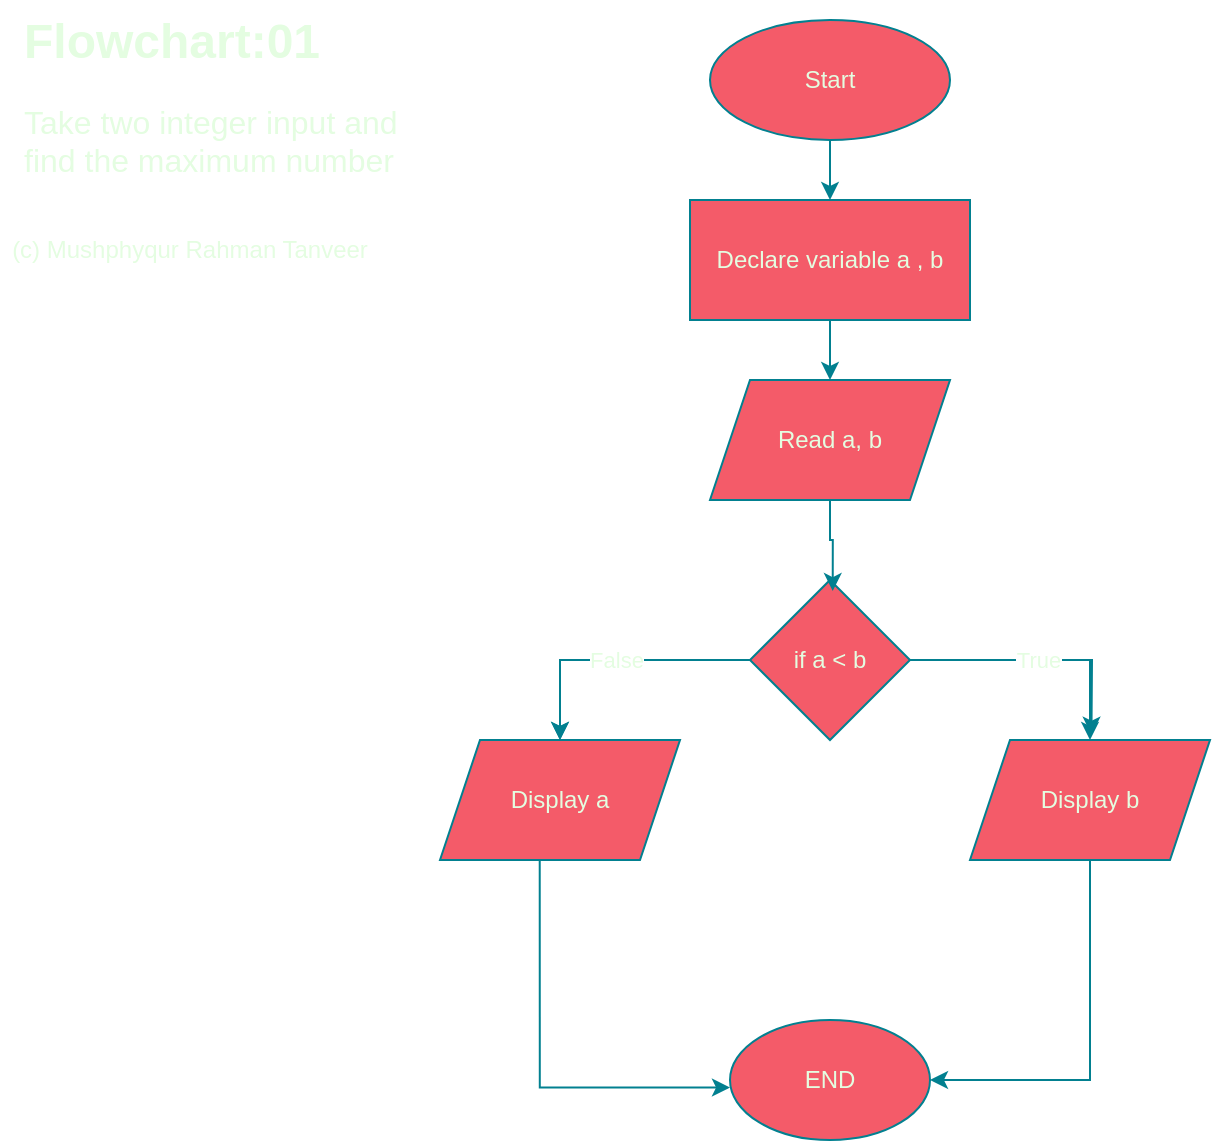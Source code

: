 <mxfile version="24.7.8">
  <diagram name="Page-1" id="fuwz5Sc59qRxCujhP0xN">
    <mxGraphModel dx="647" dy="447" grid="1" gridSize="10" guides="1" tooltips="1" connect="1" arrows="1" fold="1" page="1" pageScale="1" pageWidth="850" pageHeight="1100" math="0" shadow="0">
      <root>
        <mxCell id="0" />
        <mxCell id="1" parent="0" />
        <mxCell id="cds_WwHr6WMlBKBVOPda-1" value="&lt;h1 style=&quot;margin-top: 0px;&quot;&gt;Flowchart:01&lt;/h1&gt;&lt;p&gt;&lt;font style=&quot;font-size: 16px;&quot;&gt;Take two integer input and find the maximum number&lt;/font&gt;&lt;/p&gt;" style="text;html=1;whiteSpace=wrap;overflow=hidden;rounded=0;labelBackgroundColor=none;fontColor=#E4FDE1;" vertex="1" parent="1">
          <mxGeometry x="80" y="40" width="200" height="100" as="geometry" />
        </mxCell>
        <mxCell id="cds_WwHr6WMlBKBVOPda-2" value="(c) Mushphyqur Rahman Tanveer" style="text;html=1;align=center;verticalAlign=middle;whiteSpace=wrap;rounded=0;labelBackgroundColor=none;fontColor=#E4FDE1;" vertex="1" parent="1">
          <mxGeometry x="70" y="150" width="190" height="30" as="geometry" />
        </mxCell>
        <mxCell id="cds_WwHr6WMlBKBVOPda-5" style="edgeStyle=orthogonalEdgeStyle;rounded=0;orthogonalLoop=1;jettySize=auto;html=1;labelBackgroundColor=none;strokeColor=#028090;fontColor=default;" edge="1" parent="1" source="cds_WwHr6WMlBKBVOPda-3" target="cds_WwHr6WMlBKBVOPda-4">
          <mxGeometry relative="1" as="geometry" />
        </mxCell>
        <mxCell id="cds_WwHr6WMlBKBVOPda-3" value="Start" style="ellipse;whiteSpace=wrap;html=1;labelBackgroundColor=none;fillColor=#F45B69;strokeColor=#028090;fontColor=#E4FDE1;" vertex="1" parent="1">
          <mxGeometry x="425" y="50" width="120" height="60" as="geometry" />
        </mxCell>
        <mxCell id="cds_WwHr6WMlBKBVOPda-7" style="edgeStyle=orthogonalEdgeStyle;rounded=0;orthogonalLoop=1;jettySize=auto;html=1;exitX=0.5;exitY=1;exitDx=0;exitDy=0;entryX=0.5;entryY=0;entryDx=0;entryDy=0;labelBackgroundColor=none;strokeColor=#028090;fontColor=default;" edge="1" parent="1" source="cds_WwHr6WMlBKBVOPda-4" target="cds_WwHr6WMlBKBVOPda-6">
          <mxGeometry relative="1" as="geometry" />
        </mxCell>
        <mxCell id="cds_WwHr6WMlBKBVOPda-4" value="Declare variable a ,&lt;span style=&quot;background-color: initial;&quot;&gt;&amp;nbsp;b&lt;/span&gt;" style="rounded=0;whiteSpace=wrap;html=1;labelBackgroundColor=none;fillColor=#F45B69;strokeColor=#028090;fontColor=#E4FDE1;" vertex="1" parent="1">
          <mxGeometry x="415" y="140" width="140" height="60" as="geometry" />
        </mxCell>
        <mxCell id="cds_WwHr6WMlBKBVOPda-6" value="Read a, b" style="shape=parallelogram;perimeter=parallelogramPerimeter;whiteSpace=wrap;html=1;fixedSize=1;labelBackgroundColor=none;fillColor=#F45B69;strokeColor=#028090;fontColor=#E4FDE1;" vertex="1" parent="1">
          <mxGeometry x="425" y="230" width="120" height="60" as="geometry" />
        </mxCell>
        <mxCell id="cds_WwHr6WMlBKBVOPda-13" style="edgeStyle=orthogonalEdgeStyle;rounded=0;orthogonalLoop=1;jettySize=auto;html=1;exitX=0;exitY=0.5;exitDx=0;exitDy=0;entryX=0.5;entryY=0;entryDx=0;entryDy=0;strokeColor=#028090;fontColor=#E4FDE1;fillColor=#F45B69;" edge="1" parent="1" source="cds_WwHr6WMlBKBVOPda-8" target="cds_WwHr6WMlBKBVOPda-12">
          <mxGeometry relative="1" as="geometry" />
        </mxCell>
        <mxCell id="cds_WwHr6WMlBKBVOPda-14" style="edgeStyle=orthogonalEdgeStyle;rounded=0;orthogonalLoop=1;jettySize=auto;html=1;exitX=1;exitY=0.5;exitDx=0;exitDy=0;entryX=0.5;entryY=0;entryDx=0;entryDy=0;strokeColor=#028090;fontColor=#E4FDE1;fillColor=#F45B69;" edge="1" parent="1" source="cds_WwHr6WMlBKBVOPda-8" target="cds_WwHr6WMlBKBVOPda-11">
          <mxGeometry relative="1" as="geometry" />
        </mxCell>
        <mxCell id="cds_WwHr6WMlBKBVOPda-8" value="if a &amp;lt; b" style="rhombus;whiteSpace=wrap;html=1;labelBackgroundColor=none;fillColor=#F45B69;strokeColor=#028090;fontColor=#E4FDE1;" vertex="1" parent="1">
          <mxGeometry x="445" y="330" width="80" height="80" as="geometry" />
        </mxCell>
        <mxCell id="cds_WwHr6WMlBKBVOPda-10" style="edgeStyle=orthogonalEdgeStyle;rounded=0;orthogonalLoop=1;jettySize=auto;html=1;entryX=0.517;entryY=0.069;entryDx=0;entryDy=0;entryPerimeter=0;labelBackgroundColor=none;strokeColor=#028090;fontColor=default;" edge="1" parent="1" source="cds_WwHr6WMlBKBVOPda-6" target="cds_WwHr6WMlBKBVOPda-8">
          <mxGeometry relative="1" as="geometry" />
        </mxCell>
        <mxCell id="cds_WwHr6WMlBKBVOPda-30" style="edgeStyle=orthogonalEdgeStyle;rounded=0;orthogonalLoop=1;jettySize=auto;html=1;strokeColor=#028090;fontColor=#E4FDE1;fillColor=#F45B69;entryX=1;entryY=0.5;entryDx=0;entryDy=0;exitX=0.5;exitY=1;exitDx=0;exitDy=0;" edge="1" parent="1" source="cds_WwHr6WMlBKBVOPda-11" target="cds_WwHr6WMlBKBVOPda-25">
          <mxGeometry relative="1" as="geometry">
            <mxPoint x="615" y="580" as="targetPoint" />
          </mxGeometry>
        </mxCell>
        <mxCell id="cds_WwHr6WMlBKBVOPda-11" value="Display b" style="shape=parallelogram;perimeter=parallelogramPerimeter;whiteSpace=wrap;html=1;fixedSize=1;labelBackgroundColor=none;fillColor=#F45B69;strokeColor=#028090;fontColor=#E4FDE1;" vertex="1" parent="1">
          <mxGeometry x="555" y="410" width="120" height="60" as="geometry" />
        </mxCell>
        <mxCell id="cds_WwHr6WMlBKBVOPda-12" value="Display a" style="shape=parallelogram;perimeter=parallelogramPerimeter;whiteSpace=wrap;html=1;fixedSize=1;labelBackgroundColor=none;fillColor=#F45B69;strokeColor=#028090;fontColor=#E4FDE1;" vertex="1" parent="1">
          <mxGeometry x="290" y="410" width="120" height="60" as="geometry" />
        </mxCell>
        <mxCell id="cds_WwHr6WMlBKBVOPda-18" value="" style="endArrow=classic;html=1;rounded=0;strokeColor=#028090;fontColor=#E4FDE1;fillColor=#F45B69;entryX=0.5;entryY=0;entryDx=0;entryDy=0;exitX=0;exitY=0.5;exitDx=0;exitDy=0;" edge="1" parent="1" source="cds_WwHr6WMlBKBVOPda-8" target="cds_WwHr6WMlBKBVOPda-12">
          <mxGeometry relative="1" as="geometry">
            <mxPoint x="440" y="420" as="sourcePoint" />
            <mxPoint x="540" y="420" as="targetPoint" />
            <Array as="points">
              <mxPoint x="350" y="370" />
            </Array>
          </mxGeometry>
        </mxCell>
        <mxCell id="cds_WwHr6WMlBKBVOPda-19" value="False" style="edgeLabel;resizable=0;html=1;;align=center;verticalAlign=middle;strokeColor=#028090;fontColor=#E4FDE1;fillColor=#F45B69;" connectable="0" vertex="1" parent="cds_WwHr6WMlBKBVOPda-18">
          <mxGeometry relative="1" as="geometry" />
        </mxCell>
        <mxCell id="cds_WwHr6WMlBKBVOPda-23" value="" style="endArrow=classic;html=1;rounded=0;strokeColor=#028090;fontColor=#E4FDE1;fillColor=#F45B69;exitX=1;exitY=0.5;exitDx=0;exitDy=0;entryX=0.506;entryY=-0.044;entryDx=0;entryDy=0;entryPerimeter=0;" edge="1" parent="1" source="cds_WwHr6WMlBKBVOPda-8" target="cds_WwHr6WMlBKBVOPda-11">
          <mxGeometry relative="1" as="geometry">
            <mxPoint x="420" y="410" as="sourcePoint" />
            <mxPoint x="520" y="410" as="targetPoint" />
            <Array as="points">
              <mxPoint x="616" y="370" />
            </Array>
          </mxGeometry>
        </mxCell>
        <mxCell id="cds_WwHr6WMlBKBVOPda-24" value="True" style="edgeLabel;resizable=0;html=1;;align=center;verticalAlign=middle;strokeColor=#028090;fontColor=#E4FDE1;fillColor=#F45B69;" connectable="0" vertex="1" parent="cds_WwHr6WMlBKBVOPda-23">
          <mxGeometry relative="1" as="geometry" />
        </mxCell>
        <mxCell id="cds_WwHr6WMlBKBVOPda-25" value="END" style="ellipse;whiteSpace=wrap;html=1;strokeColor=#028090;fontColor=#E4FDE1;fillColor=#F45B69;" vertex="1" parent="1">
          <mxGeometry x="435" y="550" width="100" height="60" as="geometry" />
        </mxCell>
        <mxCell id="cds_WwHr6WMlBKBVOPda-29" style="edgeStyle=orthogonalEdgeStyle;rounded=0;orthogonalLoop=1;jettySize=auto;html=1;entryX=0.003;entryY=0.586;entryDx=0;entryDy=0;entryPerimeter=0;strokeColor=#028090;fontColor=#E4FDE1;fillColor=#F45B69;exitX=0.418;exitY=1.023;exitDx=0;exitDy=0;exitPerimeter=0;" edge="1" parent="1">
          <mxGeometry relative="1" as="geometry">
            <mxPoint x="339.86" y="470" as="sourcePoint" />
            <mxPoint x="435.0" y="583.78" as="targetPoint" />
            <Array as="points">
              <mxPoint x="339.7" y="583.62" />
            </Array>
          </mxGeometry>
        </mxCell>
      </root>
    </mxGraphModel>
  </diagram>
</mxfile>
